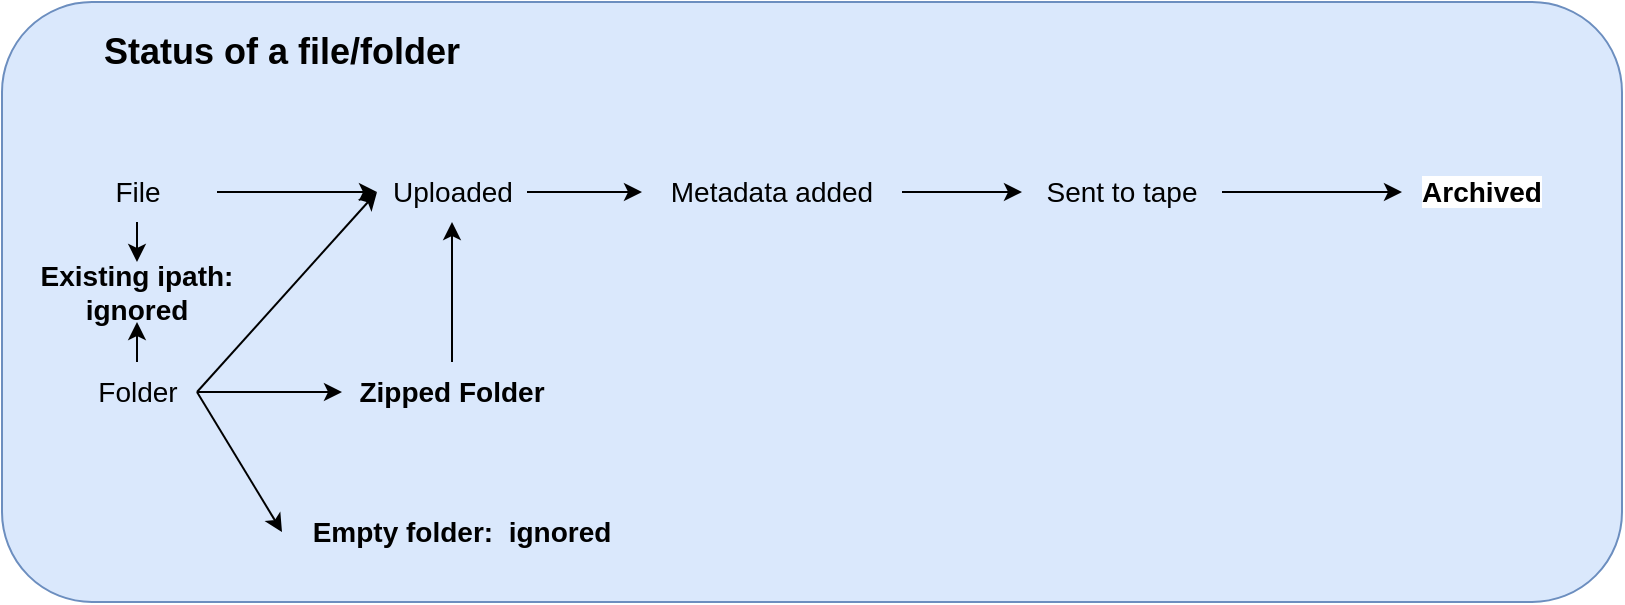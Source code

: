 <mxfile version="24.7.6">
  <diagram name="Page-1" id="SJimY2mCzTAGa9DSU2pJ">
    <mxGraphModel dx="988" dy="561" grid="1" gridSize="10" guides="1" tooltips="1" connect="1" arrows="1" fold="1" page="1" pageScale="1" pageWidth="850" pageHeight="1100" math="0" shadow="0">
      <root>
        <mxCell id="0" />
        <mxCell id="1" parent="0" />
        <mxCell id="XwpN1rITecCISZWxZp4f-7" value="" style="rounded=1;whiteSpace=wrap;html=1;fontSize=14;fillColor=#dae8fc;strokeColor=#6c8ebf;" parent="1" vertex="1">
          <mxGeometry x="80" y="640" width="810" height="300" as="geometry" />
        </mxCell>
        <mxCell id="XwpN1rITecCISZWxZp4f-8" value="&lt;font size=&quot;1&quot; style=&quot;&quot;&gt;&lt;b style=&quot;font-size: 18px;&quot;&gt;Status of a file/folder&lt;/b&gt;&lt;/font&gt;" style="text;html=1;align=center;verticalAlign=middle;whiteSpace=wrap;rounded=0;fontSize=17;" parent="1" vertex="1">
          <mxGeometry x="120" y="650" width="200" height="30" as="geometry" />
        </mxCell>
        <mxCell id="XwpN1rITecCISZWxZp4f-9" value="Empty folder:&amp;nbsp; ignored" style="text;html=1;align=center;verticalAlign=middle;whiteSpace=wrap;rounded=0;fontSize=14;fontStyle=1" parent="1" vertex="1">
          <mxGeometry x="220" y="890" width="180" height="30" as="geometry" />
        </mxCell>
        <mxCell id="XwpN1rITecCISZWxZp4f-12" value="File" style="text;html=1;align=center;verticalAlign=middle;whiteSpace=wrap;rounded=0;fontSize=14;" parent="1" vertex="1">
          <mxGeometry x="107.5" y="720" width="80" height="30" as="geometry" />
        </mxCell>
        <mxCell id="XwpN1rITecCISZWxZp4f-13" value="Uploaded" style="text;html=1;align=center;verticalAlign=middle;whiteSpace=wrap;rounded=0;fontSize=14;" parent="1" vertex="1">
          <mxGeometry x="267.5" y="720" width="75" height="30" as="geometry" />
        </mxCell>
        <mxCell id="XwpN1rITecCISZWxZp4f-14" value="Folder" style="text;html=1;align=center;verticalAlign=middle;whiteSpace=wrap;rounded=0;fontSize=14;" parent="1" vertex="1">
          <mxGeometry x="117.5" y="820" width="60" height="30" as="geometry" />
        </mxCell>
        <mxCell id="XwpN1rITecCISZWxZp4f-15" value="" style="endArrow=classic;html=1;rounded=0;exitX=1;exitY=0.5;exitDx=0;exitDy=0;entryX=0;entryY=0.5;entryDx=0;entryDy=0;fontSize=14;" parent="1" source="XwpN1rITecCISZWxZp4f-14" target="XwpN1rITecCISZWxZp4f-9" edge="1">
          <mxGeometry width="50" height="50" relative="1" as="geometry">
            <mxPoint x="240" y="1050" as="sourcePoint" />
            <mxPoint x="290" y="1000" as="targetPoint" />
          </mxGeometry>
        </mxCell>
        <mxCell id="XwpN1rITecCISZWxZp4f-17" value="" style="endArrow=classic;html=1;rounded=0;exitX=1;exitY=0.5;exitDx=0;exitDy=0;entryX=0;entryY=0.5;entryDx=0;entryDy=0;fontSize=14;" parent="1" source="XwpN1rITecCISZWxZp4f-12" target="XwpN1rITecCISZWxZp4f-13" edge="1">
          <mxGeometry width="50" height="50" relative="1" as="geometry">
            <mxPoint x="280" y="820" as="sourcePoint" />
            <mxPoint x="330" y="770" as="targetPoint" />
          </mxGeometry>
        </mxCell>
        <mxCell id="XwpN1rITecCISZWxZp4f-18" value="&lt;div style=&quot;font-size: 14px; line-height: 19px; white-space: pre;&quot;&gt;&lt;font face=&quot;Helvetica&quot;&gt;Metadata added&lt;/font&gt;&lt;/div&gt;" style="text;html=1;align=center;verticalAlign=middle;whiteSpace=wrap;rounded=0;fontSize=14;" parent="1" vertex="1">
          <mxGeometry x="400" y="720" width="130" height="30" as="geometry" />
        </mxCell>
        <mxCell id="XwpN1rITecCISZWxZp4f-19" value="&lt;div style=&quot;font-size: 14px; line-height: 19px; white-space: pre;&quot;&gt;&lt;font face=&quot;Helvetica&quot;&gt;Sent to tape&lt;/font&gt;&lt;/div&gt;" style="text;html=1;align=center;verticalAlign=middle;whiteSpace=wrap;rounded=0;fontSize=14;" parent="1" vertex="1">
          <mxGeometry x="590" y="720" width="100" height="30" as="geometry" />
        </mxCell>
        <mxCell id="XwpN1rITecCISZWxZp4f-20" value="&lt;div style=&quot;font-size: 14px; line-height: 19px; white-space: pre;&quot;&gt;&lt;span style=&quot;background-color: rgb(255, 255, 255); font-size: 14px;&quot;&gt;Archived&lt;/span&gt;&lt;/div&gt;" style="text;html=1;align=center;verticalAlign=middle;whiteSpace=wrap;rounded=0;fontSize=14;fontStyle=1" parent="1" vertex="1">
          <mxGeometry x="780" y="720" width="80" height="30" as="geometry" />
        </mxCell>
        <mxCell id="XwpN1rITecCISZWxZp4f-21" value="&lt;div style=&quot;font-size: 14px; line-height: 19px; white-space: pre;&quot;&gt;&lt;font face=&quot;Helvetica&quot;&gt;Zipped Folder&lt;/font&gt;&lt;/div&gt;" style="text;html=1;align=center;verticalAlign=middle;whiteSpace=wrap;rounded=0;fontSize=14;fontStyle=1" parent="1" vertex="1">
          <mxGeometry x="250" y="820" width="110" height="30" as="geometry" />
        </mxCell>
        <mxCell id="XwpN1rITecCISZWxZp4f-22" value="" style="endArrow=classic;html=1;rounded=0;exitX=1;exitY=0.5;exitDx=0;exitDy=0;fontSize=14;" parent="1" source="XwpN1rITecCISZWxZp4f-14" target="XwpN1rITecCISZWxZp4f-21" edge="1">
          <mxGeometry width="50" height="50" relative="1" as="geometry">
            <mxPoint x="260" y="820" as="sourcePoint" />
            <mxPoint x="210" y="815" as="targetPoint" />
          </mxGeometry>
        </mxCell>
        <mxCell id="XwpN1rITecCISZWxZp4f-23" value="" style="endArrow=classic;html=1;rounded=0;exitX=1;exitY=0.5;exitDx=0;exitDy=0;entryX=0;entryY=0.5;entryDx=0;entryDy=0;fontSize=14;" parent="1" source="XwpN1rITecCISZWxZp4f-14" target="XwpN1rITecCISZWxZp4f-13" edge="1">
          <mxGeometry width="50" height="50" relative="1" as="geometry">
            <mxPoint x="310" y="620" as="sourcePoint" />
            <mxPoint x="360" y="570" as="targetPoint" />
          </mxGeometry>
        </mxCell>
        <mxCell id="XwpN1rITecCISZWxZp4f-24" value="" style="endArrow=classic;html=1;rounded=0;entryX=0.5;entryY=1;entryDx=0;entryDy=0;fontSize=14;" parent="1" source="XwpN1rITecCISZWxZp4f-21" target="XwpN1rITecCISZWxZp4f-13" edge="1">
          <mxGeometry width="50" height="50" relative="1" as="geometry">
            <mxPoint x="210" y="590" as="sourcePoint" />
            <mxPoint x="260" y="540" as="targetPoint" />
          </mxGeometry>
        </mxCell>
        <mxCell id="XwpN1rITecCISZWxZp4f-25" value="" style="endArrow=classic;html=1;rounded=0;exitX=1;exitY=0.5;exitDx=0;exitDy=0;fontSize=14;" parent="1" source="XwpN1rITecCISZWxZp4f-13" target="XwpN1rITecCISZWxZp4f-18" edge="1">
          <mxGeometry width="50" height="50" relative="1" as="geometry">
            <mxPoint x="360" y="600" as="sourcePoint" />
            <mxPoint x="410" y="550" as="targetPoint" />
          </mxGeometry>
        </mxCell>
        <mxCell id="XwpN1rITecCISZWxZp4f-26" value="" style="endArrow=classic;html=1;rounded=0;exitX=1;exitY=0.5;exitDx=0;exitDy=0;fontSize=14;" parent="1" source="XwpN1rITecCISZWxZp4f-18" target="XwpN1rITecCISZWxZp4f-19" edge="1">
          <mxGeometry width="50" height="50" relative="1" as="geometry">
            <mxPoint x="590" y="590" as="sourcePoint" />
            <mxPoint x="640" y="540" as="targetPoint" />
          </mxGeometry>
        </mxCell>
        <mxCell id="XwpN1rITecCISZWxZp4f-27" value="" style="endArrow=classic;html=1;rounded=0;exitX=1;exitY=0.5;exitDx=0;exitDy=0;entryX=0;entryY=0.5;entryDx=0;entryDy=0;fontSize=14;" parent="1" source="XwpN1rITecCISZWxZp4f-19" target="XwpN1rITecCISZWxZp4f-20" edge="1">
          <mxGeometry width="50" height="50" relative="1" as="geometry">
            <mxPoint x="670" y="590" as="sourcePoint" />
            <mxPoint x="720" y="540" as="targetPoint" />
          </mxGeometry>
        </mxCell>
        <mxCell id="Iw7uo3_e4I0jsVlots8f-1" value="Existing ipath: ignored" style="text;html=1;align=center;verticalAlign=middle;whiteSpace=wrap;rounded=0;fontSize=14;fontStyle=1" vertex="1" parent="1">
          <mxGeometry x="90" y="770" width="115" height="30" as="geometry" />
        </mxCell>
        <mxCell id="Iw7uo3_e4I0jsVlots8f-2" value="" style="endArrow=classic;html=1;rounded=0;exitX=0.5;exitY=0;exitDx=0;exitDy=0;entryX=0.5;entryY=1;entryDx=0;entryDy=0;" edge="1" parent="1" source="XwpN1rITecCISZWxZp4f-14" target="Iw7uo3_e4I0jsVlots8f-1">
          <mxGeometry width="50" height="50" relative="1" as="geometry">
            <mxPoint x="480" y="730" as="sourcePoint" />
            <mxPoint x="530" y="680" as="targetPoint" />
          </mxGeometry>
        </mxCell>
        <mxCell id="Iw7uo3_e4I0jsVlots8f-3" value="" style="endArrow=classic;html=1;rounded=0;exitX=0.5;exitY=1;exitDx=0;exitDy=0;entryX=0.5;entryY=0;entryDx=0;entryDy=0;" edge="1" parent="1" source="XwpN1rITecCISZWxZp4f-12" target="Iw7uo3_e4I0jsVlots8f-1">
          <mxGeometry width="50" height="50" relative="1" as="geometry">
            <mxPoint x="180" y="825" as="sourcePoint" />
            <mxPoint x="263" y="705" as="targetPoint" />
          </mxGeometry>
        </mxCell>
      </root>
    </mxGraphModel>
  </diagram>
</mxfile>
